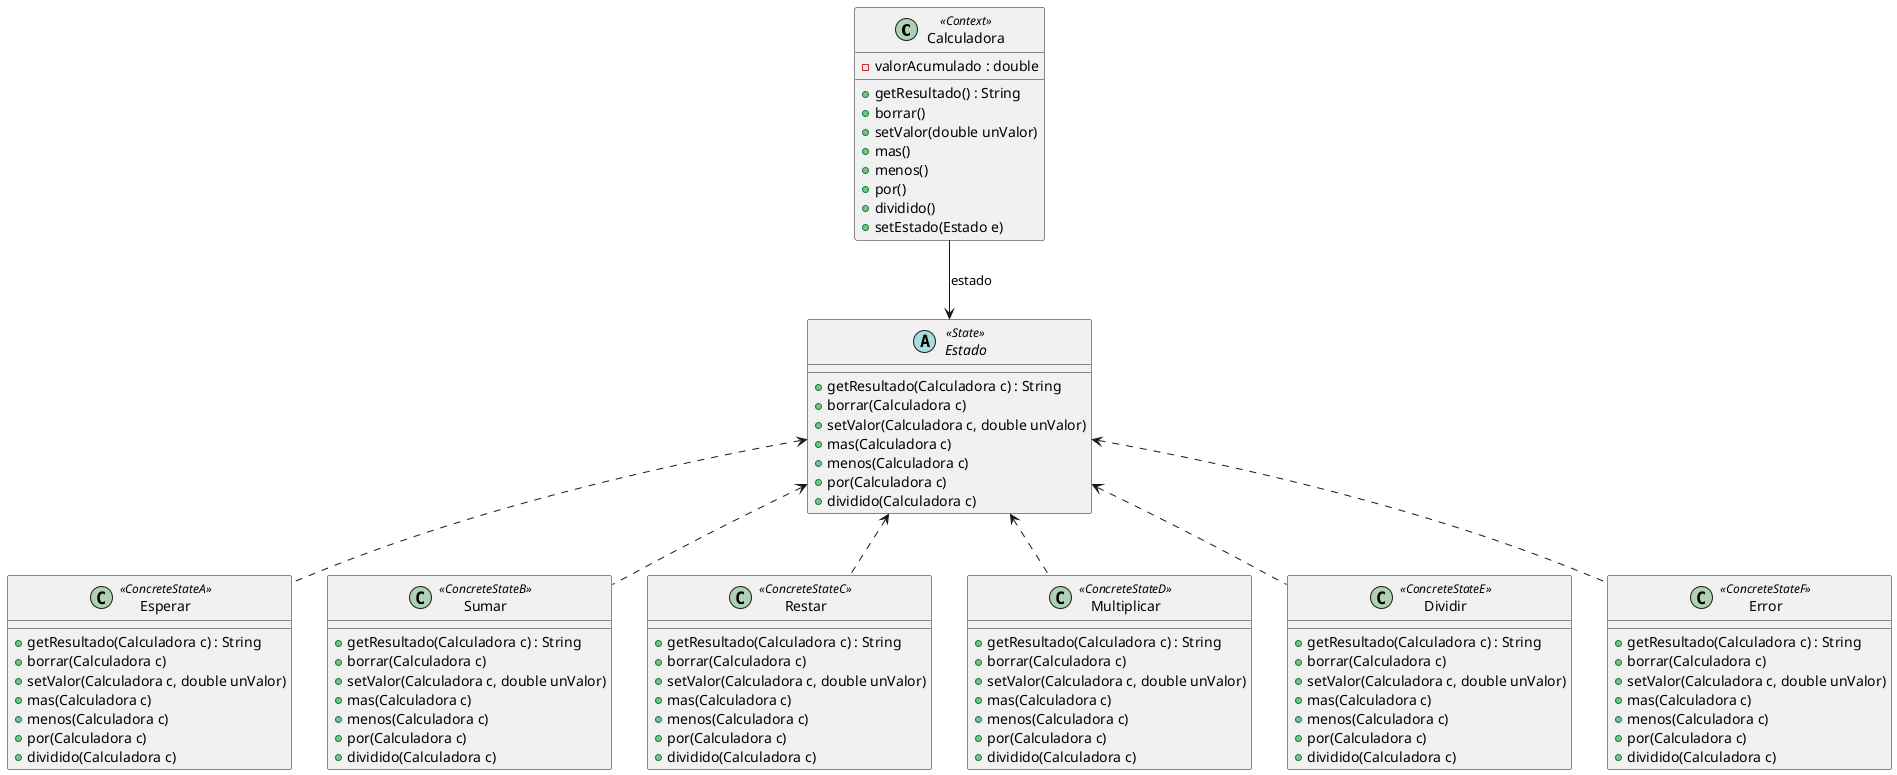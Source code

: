 @startuml Ejercicio7 

Calculadora --> Estado : estado 
Estado <.. Esperar
Estado <.. Sumar 
Estado <.. Restar
Estado <.. Multiplicar
Estado <.. Dividir
Estado <.. Error
'Calculadora se pasa como parametro siempre, En este caso la interface podria ser una clase abstracta y que implemente varios metodos en los cuales todo hacen lo mismo. El seter del estado debe ser , para que de esta forma los estados puedan modificar el estado de la calculadora. La clase Abstracta Estado va a definir al resto de estados, osea mas, menos, por, dividido. En los estados pregunto si el estado es Esperar y sino tendria que ser error, no? Esto me voy a dar cuenta al momento de hacer el code'
class Calculadora <<Context>> {
    -valorAcumulado : double 
    +getResultado() : String 
    +borrar()
    +setValor(double unValor)
    +mas()
    +menos()
    +por()
    +dividido()
    +setEstado(Estado e)
}

abstract class Estado <<State>> { 
    +getResultado(Calculadora c) : String 
    +borrar(Calculadora c)
    +setValor(Calculadora c, double unValor)
    +mas(Calculadora c)
    +menos(Calculadora c)
    +por(Calculadora c)
    +dividido(Calculadora c)
}

class Esperar <<ConcreteStateA>> {
    +getResultado(Calculadora c) : String 
    +borrar(Calculadora c)
    +setValor(Calculadora c, double unValor)
    +mas(Calculadora c)
    +menos(Calculadora c)
    +por(Calculadora c)
    +dividido(Calculadora c)
}

class Sumar <<ConcreteStateB>> {
    +getResultado(Calculadora c) : String 
    +borrar(Calculadora c)
    +setValor(Calculadora c, double unValor)
    +mas(Calculadora c)
    +menos(Calculadora c)
    +por(Calculadora c)
    +dividido(Calculadora c)
}

class Restar <<ConcreteStateC>> {
    +getResultado(Calculadora c) : String 
    +borrar(Calculadora c)
    +setValor(Calculadora c, double unValor)
    +mas(Calculadora c)
    +menos(Calculadora c)
    +por(Calculadora c)
    +dividido(Calculadora c)
}

class Multiplicar <<ConcreteStateD>> {
    +getResultado(Calculadora c) : String 
    +borrar(Calculadora c)
    +setValor(Calculadora c, double unValor)
    +mas(Calculadora c)
    +menos(Calculadora c)
    +por(Calculadora c)
    +dividido(Calculadora c)
}

class Dividir <<ConcreteStateE>> {
    +getResultado(Calculadora c) : String 
    +borrar(Calculadora c)
    +setValor(Calculadora c, double unValor)
    +mas(Calculadora c)
    +menos(Calculadora c)
    +por(Calculadora c)
    +dividido(Calculadora c)
}

class Error <<ConcreteStateF>> {
    +getResultado(Calculadora c) : String 
    +borrar(Calculadora c)
    +setValor(Calculadora c, double unValor)
    +mas(Calculadora c)
    +menos(Calculadora c)
    +por(Calculadora c)
    +dividido(Calculadora c)
}

@enduml